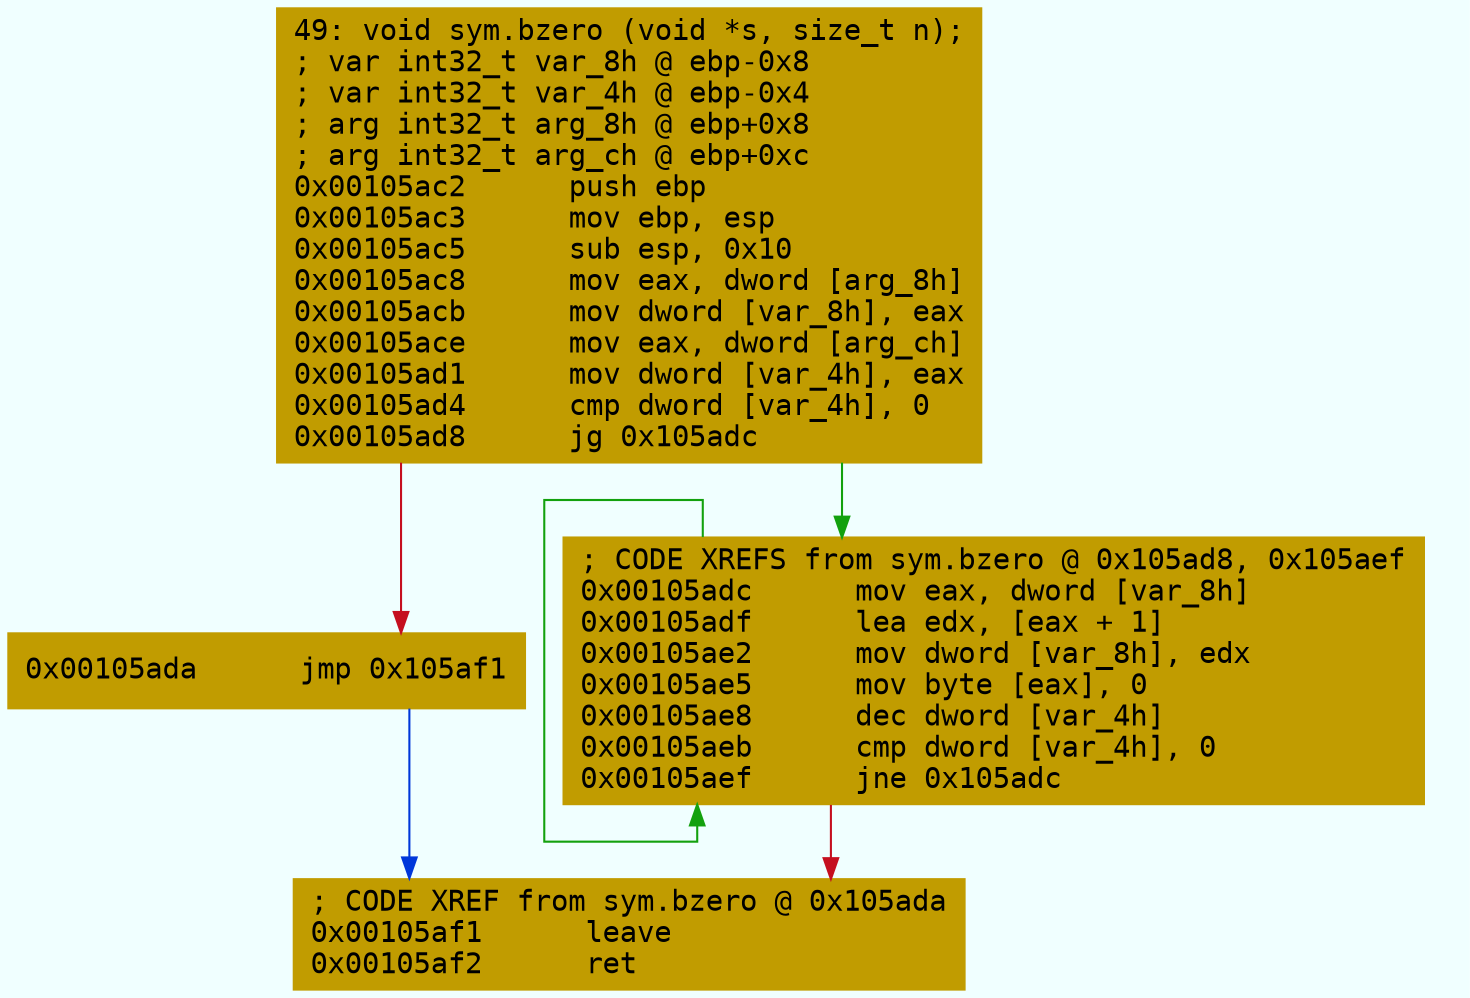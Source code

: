 digraph code {
	graph [bgcolor=azure fontsize=8 fontname="Courier" splines="ortho"];
	node [fillcolor=gray style=filled shape=box];
	edge [arrowhead="normal"];
	"0x00105ac2" [URL="sym.bzero/0x00105ac2", fillcolor="#c19c00",color="#c19c00", fontname="Courier",label="49: void sym.bzero (void *s, size_t n);\l; var int32_t var_8h @ ebp-0x8\l; var int32_t var_4h @ ebp-0x4\l; arg int32_t arg_8h @ ebp+0x8\l; arg int32_t arg_ch @ ebp+0xc\l0x00105ac2      push ebp\l0x00105ac3      mov ebp, esp\l0x00105ac5      sub esp, 0x10\l0x00105ac8      mov eax, dword [arg_8h]\l0x00105acb      mov dword [var_8h], eax\l0x00105ace      mov eax, dword [arg_ch]\l0x00105ad1      mov dword [var_4h], eax\l0x00105ad4      cmp dword [var_4h], 0\l0x00105ad8      jg 0x105adc\l"]
	"0x00105ada" [URL="sym.bzero/0x00105ada", fillcolor="#c19c00",color="#c19c00", fontname="Courier",label="0x00105ada      jmp 0x105af1\l"]
	"0x00105adc" [URL="sym.bzero/0x00105adc", fillcolor="#c19c00",color="#c19c00", fontname="Courier",label="; CODE XREFS from sym.bzero @ 0x105ad8, 0x105aef\l0x00105adc      mov eax, dword [var_8h]\l0x00105adf      lea edx, [eax + 1]\l0x00105ae2      mov dword [var_8h], edx\l0x00105ae5      mov byte [eax], 0\l0x00105ae8      dec dword [var_4h]\l0x00105aeb      cmp dword [var_4h], 0\l0x00105aef      jne 0x105adc\l"]
	"0x00105af1" [URL="sym.bzero/0x00105af1", fillcolor="#c19c00",color="#c19c00", fontname="Courier",label="; CODE XREF from sym.bzero @ 0x105ada\l0x00105af1      leave\l0x00105af2      ret\l"]
        "0x00105ac2" -> "0x00105adc" [color="#13a10e"];
        "0x00105ac2" -> "0x00105ada" [color="#c50f1f"];
        "0x00105ada" -> "0x00105af1" [color="#0037da"];
        "0x00105adc" -> "0x00105adc" [color="#13a10e"];
        "0x00105adc" -> "0x00105af1" [color="#c50f1f"];
}

